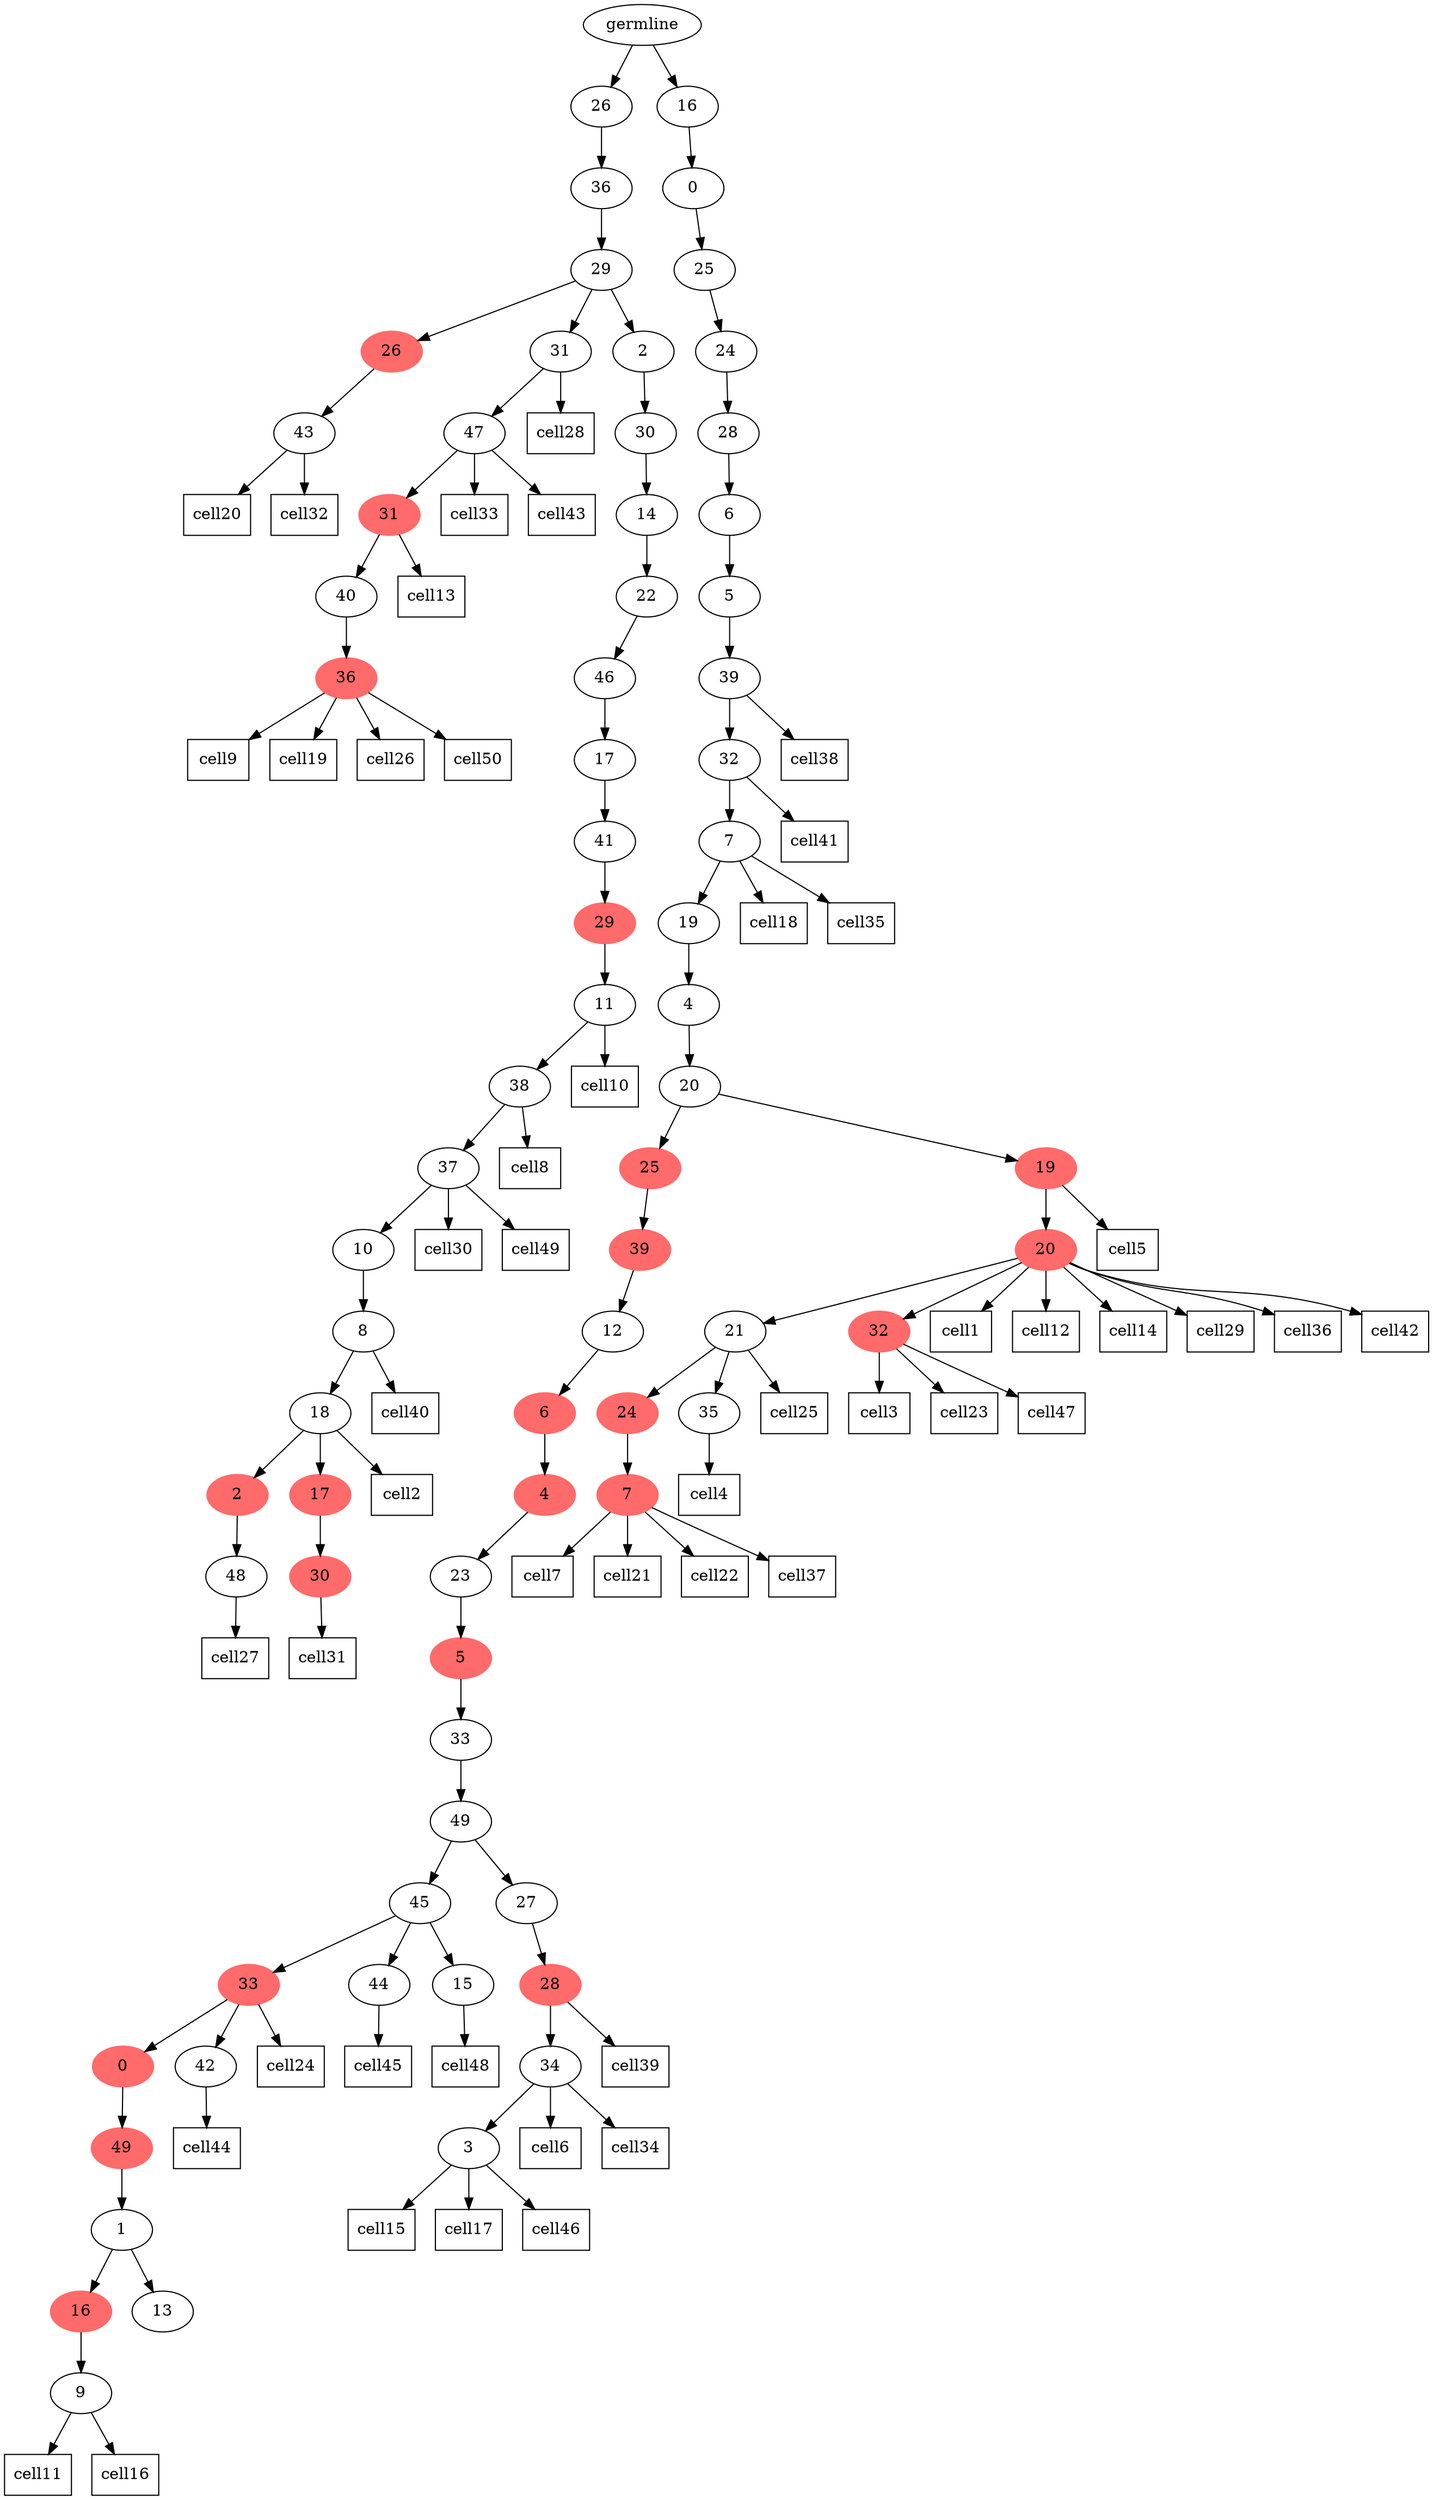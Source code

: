 digraph g {
	"71" -> "72";
	"72" [label="43"];
	"69" -> "70";
	"70" [color=indianred1, style=filled, label="36"];
	"68" -> "69";
	"69" [label="40"];
	"67" -> "68";
	"68" [color=indianred1, style=filled, label="31"];
	"66" -> "67";
	"67" [label="47"];
	"64" -> "65";
	"65" [label="48"];
	"62" -> "63";
	"63" [color=indianred1, style=filled, label="30"];
	"61" -> "62";
	"62" [color=indianred1, style=filled, label="17"];
	"61" -> "64";
	"64" [color=indianred1, style=filled, label="2"];
	"60" -> "61";
	"61" [label="18"];
	"59" -> "60";
	"60" [label="8"];
	"58" -> "59";
	"59" [label="10"];
	"57" -> "58";
	"58" [label="37"];
	"56" -> "57";
	"57" [label="38"];
	"55" -> "56";
	"56" [label="11"];
	"54" -> "55";
	"55" [color=indianred1, style=filled, label="29"];
	"53" -> "54";
	"54" [label="41"];
	"52" -> "53";
	"53" [label="17"];
	"51" -> "52";
	"52" [label="46"];
	"50" -> "51";
	"51" [label="22"];
	"49" -> "50";
	"50" [label="14"];
	"48" -> "49";
	"49" [label="30"];
	"47" -> "48";
	"48" [label="2"];
	"47" -> "66";
	"66" [label="31"];
	"47" -> "71";
	"71" [color=indianred1, style=filled, label="26"];
	"46" -> "47";
	"47" [label="29"];
	"45" -> "46";
	"46" [label="36"];
	"39" -> "40";
	"40" [label="9"];
	"38" -> "39";
	"39" [color=indianred1, style=filled, label="16"];
	"38" -> "41";
	"41" [label="13"];
	"37" -> "38";
	"38" [label="1"];
	"36" -> "37";
	"37" [color=indianred1, style=filled, label="49"];
	"35" -> "36";
	"36" [color=indianred1, style=filled, label="0"];
	"35" -> "42";
	"42" [label="42"];
	"34" -> "35";
	"35" [color=indianred1, style=filled, label="33"];
	"34" -> "43";
	"43" [label="44"];
	"34" -> "44";
	"44" [label="15"];
	"32" -> "33";
	"33" [label="3"];
	"31" -> "32";
	"32" [label="34"];
	"30" -> "31";
	"31" [color=indianred1, style=filled, label="28"];
	"29" -> "30";
	"30" [label="27"];
	"29" -> "34";
	"34" [label="45"];
	"28" -> "29";
	"29" [label="49"];
	"27" -> "28";
	"28" [label="33"];
	"26" -> "27";
	"27" [color=indianred1, style=filled, label="5"];
	"25" -> "26";
	"26" [label="23"];
	"24" -> "25";
	"25" [color=indianred1, style=filled, label="4"];
	"23" -> "24";
	"24" [color=indianred1, style=filled, label="6"];
	"22" -> "23";
	"23" [label="12"];
	"21" -> "22";
	"22" [color=indianred1, style=filled, label="39"];
	"18" -> "19";
	"19" [color=indianred1, style=filled, label="7"];
	"16" -> "17";
	"17" [label="35"];
	"16" -> "18";
	"18" [color=indianred1, style=filled, label="24"];
	"15" -> "16";
	"16" [label="21"];
	"15" -> "20";
	"20" [color=indianred1, style=filled, label="32"];
	"14" -> "15";
	"15" [color=indianred1, style=filled, label="20"];
	"13" -> "14";
	"14" [color=indianred1, style=filled, label="19"];
	"13" -> "21";
	"21" [color=indianred1, style=filled, label="25"];
	"12" -> "13";
	"13" [label="20"];
	"11" -> "12";
	"12" [label="4"];
	"10" -> "11";
	"11" [label="19"];
	"9" -> "10";
	"10" [label="7"];
	"8" -> "9";
	"9" [label="32"];
	"7" -> "8";
	"8" [label="39"];
	"6" -> "7";
	"7" [label="5"];
	"5" -> "6";
	"6" [label="6"];
	"4" -> "5";
	"5" [label="28"];
	"3" -> "4";
	"4" [label="24"];
	"2" -> "3";
	"3" [label="25"];
	"1" -> "2";
	"2" [label="0"];
	"0" -> "1";
	"1" [label="16"];
	"0" -> "45";
	"45" [label="26"];
	"0" [label="germline"];
	"15" -> cell1;
	cell1 [shape=box]
	"61" -> cell2;
	cell2 [shape=box]
	"20" -> cell3;
	cell3 [shape=box]
	"17" -> cell4;
	cell4 [shape=box]
	"14" -> cell5;
	cell5 [shape=box]
	"32" -> cell6;
	cell6 [shape=box]
	"19" -> cell7;
	cell7 [shape=box]
	"57" -> cell8;
	cell8 [shape=box]
	"70" -> cell9;
	cell9 [shape=box]
	"56" -> cell10;
	cell10 [shape=box]
	"40" -> cell11;
	cell11 [shape=box]
	"15" -> cell12;
	cell12 [shape=box]
	"68" -> cell13;
	cell13 [shape=box]
	"15" -> cell14;
	cell14 [shape=box]
	"33" -> cell15;
	cell15 [shape=box]
	"40" -> cell16;
	cell16 [shape=box]
	"33" -> cell17;
	cell17 [shape=box]
	"10" -> cell18;
	cell18 [shape=box]
	"70" -> cell19;
	cell19 [shape=box]
	"72" -> cell20;
	cell20 [shape=box]
	"19" -> cell21;
	cell21 [shape=box]
	"19" -> cell22;
	cell22 [shape=box]
	"20" -> cell23;
	cell23 [shape=box]
	"35" -> cell24;
	cell24 [shape=box]
	"16" -> cell25;
	cell25 [shape=box]
	"70" -> cell26;
	cell26 [shape=box]
	"65" -> cell27;
	cell27 [shape=box]
	"66" -> cell28;
	cell28 [shape=box]
	"15" -> cell29;
	cell29 [shape=box]
	"58" -> cell30;
	cell30 [shape=box]
	"63" -> cell31;
	cell31 [shape=box]
	"72" -> cell32;
	cell32 [shape=box]
	"67" -> cell33;
	cell33 [shape=box]
	"32" -> cell34;
	cell34 [shape=box]
	"10" -> cell35;
	cell35 [shape=box]
	"15" -> cell36;
	cell36 [shape=box]
	"19" -> cell37;
	cell37 [shape=box]
	"8" -> cell38;
	cell38 [shape=box]
	"31" -> cell39;
	cell39 [shape=box]
	"60" -> cell40;
	cell40 [shape=box]
	"9" -> cell41;
	cell41 [shape=box]
	"15" -> cell42;
	cell42 [shape=box]
	"67" -> cell43;
	cell43 [shape=box]
	"42" -> cell44;
	cell44 [shape=box]
	"43" -> cell45;
	cell45 [shape=box]
	"33" -> cell46;
	cell46 [shape=box]
	"20" -> cell47;
	cell47 [shape=box]
	"44" -> cell48;
	cell48 [shape=box]
	"58" -> cell49;
	cell49 [shape=box]
	"70" -> cell50;
	cell50 [shape=box]
}
